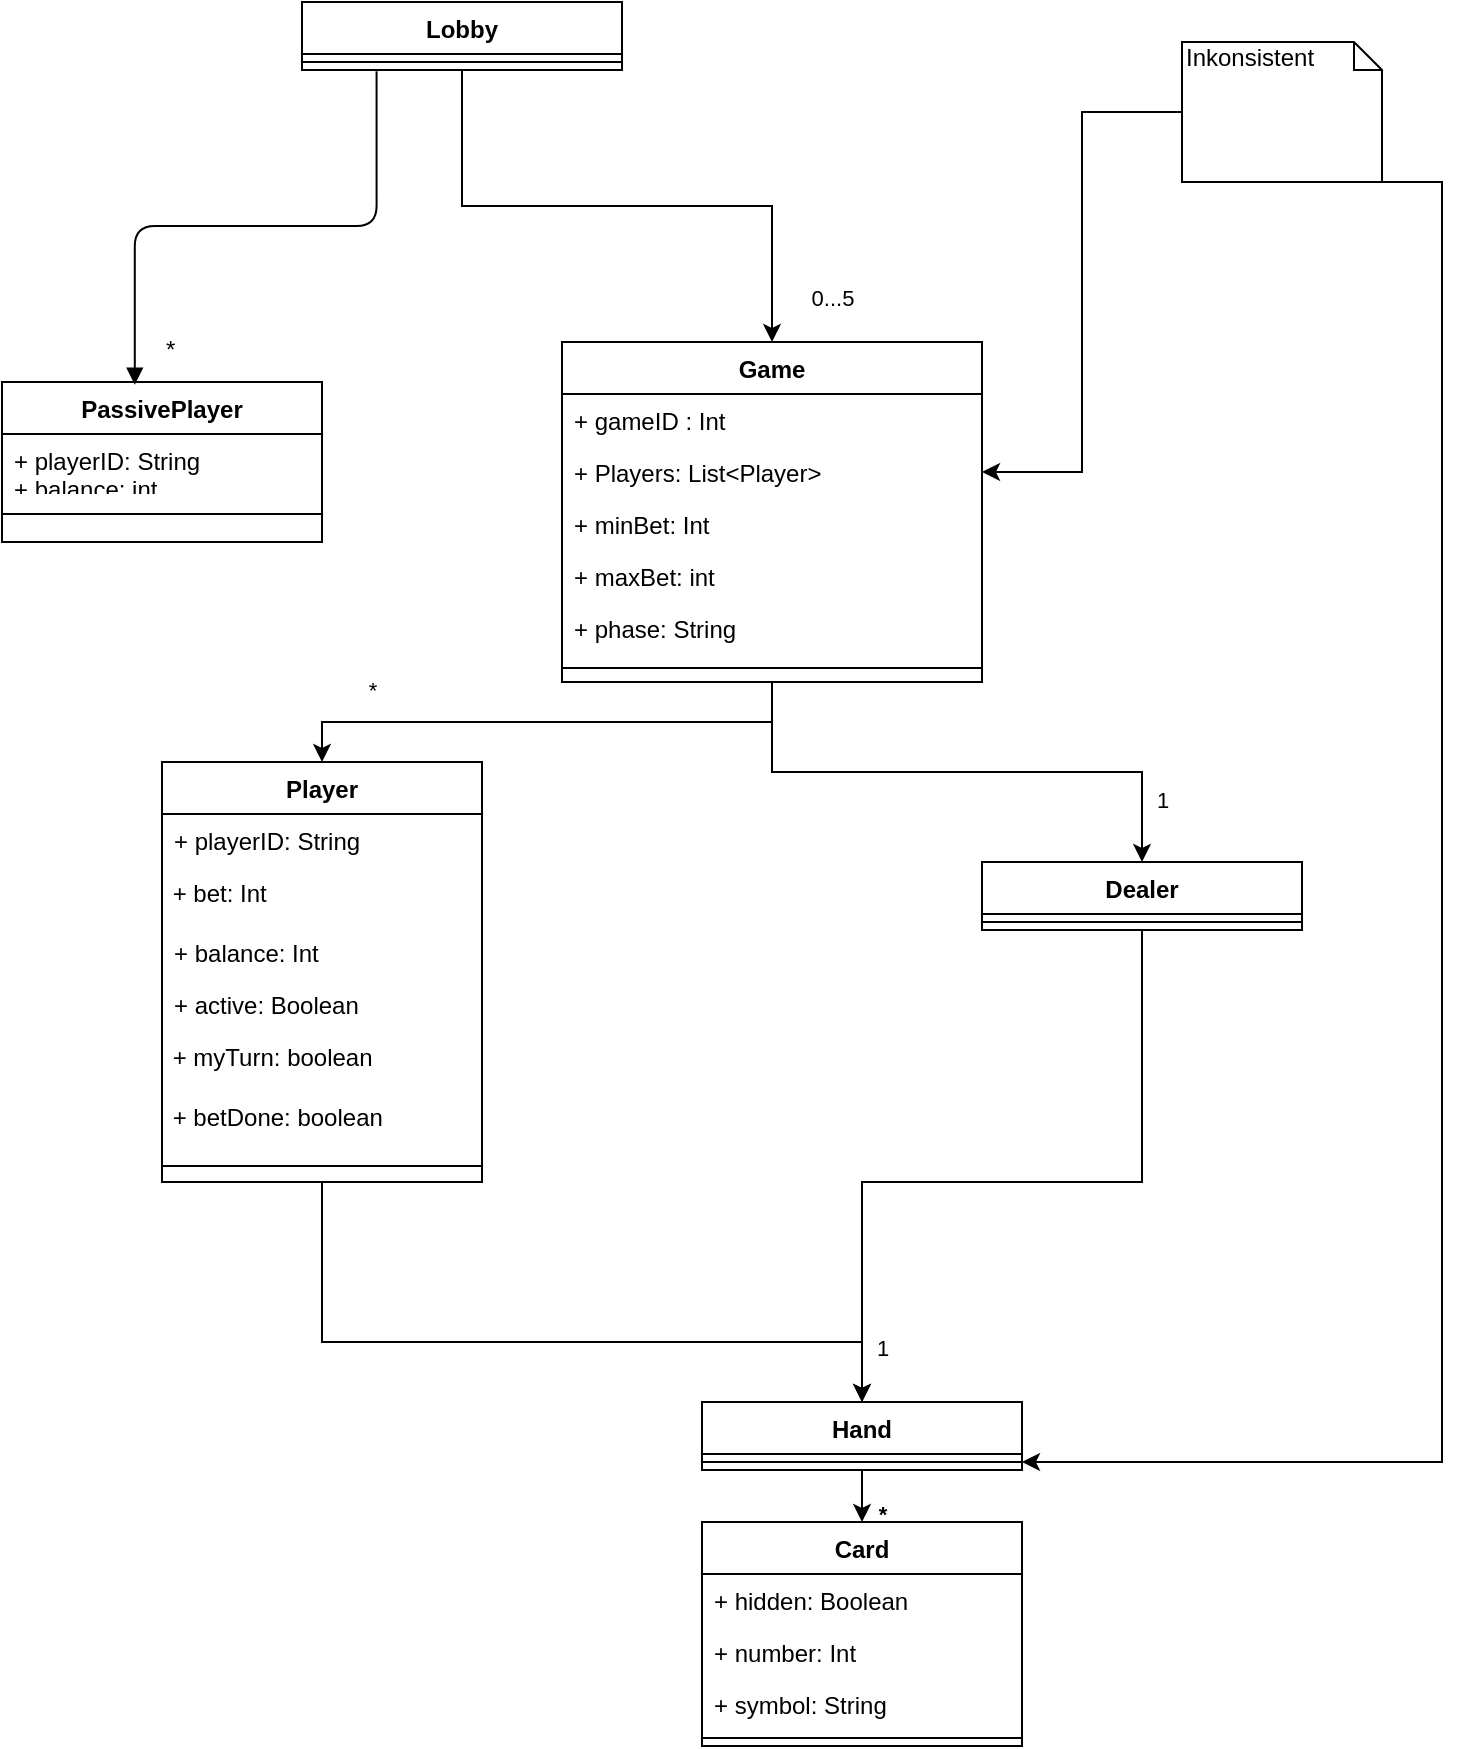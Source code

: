 <mxfile version="12.9.3" type="device"><diagram id="C5RBs43oDa-KdzZeNtuy" name="Page-1"><mxGraphModel dx="998" dy="580" grid="1" gridSize="10" guides="1" tooltips="1" connect="1" arrows="1" fold="1" page="1" pageScale="1" pageWidth="827" pageHeight="1169" math="0" shadow="0"><root><mxCell id="WIyWlLk6GJQsqaUBKTNV-0"/><mxCell id="WIyWlLk6GJQsqaUBKTNV-1" parent="WIyWlLk6GJQsqaUBKTNV-0"/><mxCell id="CVZguYdQHKXaX6ZVgDF0-37" value="&lt;span style=&quot;font-weight: normal&quot;&gt;*&lt;/span&gt;" style="edgeStyle=orthogonalEdgeStyle;rounded=0;orthogonalLoop=1;jettySize=auto;html=1;exitX=0.5;exitY=1;exitDx=0;exitDy=0;entryX=0.5;entryY=0;entryDx=0;entryDy=0;fontStyle=1" parent="WIyWlLk6GJQsqaUBKTNV-1" source="zkfFHV4jXpPFQw0GAbJ--0" target="CVZguYdQHKXaX6ZVgDF0-12" edge="1"><mxGeometry x="0.667" y="-11" relative="1" as="geometry"><mxPoint x="1" y="-5" as="offset"/></mxGeometry></mxCell><mxCell id="CVZguYdQHKXaX6ZVgDF0-38" value="1" style="edgeStyle=orthogonalEdgeStyle;rounded=0;orthogonalLoop=1;jettySize=auto;html=1;exitX=0.5;exitY=1;exitDx=0;exitDy=0;entryX=0.5;entryY=0;entryDx=0;entryDy=0;" parent="WIyWlLk6GJQsqaUBKTNV-1" source="zkfFHV4jXpPFQw0GAbJ--0" target="CVZguYdQHKXaX6ZVgDF0-24" edge="1"><mxGeometry x="0.808" y="11" relative="1" as="geometry"><mxPoint x="-1" y="-5" as="offset"/></mxGeometry></mxCell><mxCell id="zkfFHV4jXpPFQw0GAbJ--0" value="Game" style="swimlane;fontStyle=1;align=center;verticalAlign=top;childLayout=stackLayout;horizontal=1;startSize=26;horizontalStack=0;resizeParent=1;resizeLast=0;collapsible=1;marginBottom=0;rounded=0;shadow=0;strokeWidth=1;" parent="WIyWlLk6GJQsqaUBKTNV-1" vertex="1"><mxGeometry x="330" y="220" width="210" height="170" as="geometry"><mxRectangle x="220" y="120" width="160" height="26" as="alternateBounds"/></mxGeometry></mxCell><mxCell id="zkfFHV4jXpPFQw0GAbJ--1" value="+ gameID : Int" style="text;align=left;verticalAlign=top;spacingLeft=4;spacingRight=4;overflow=hidden;rotatable=0;points=[[0,0.5],[1,0.5]];portConstraint=eastwest;" parent="zkfFHV4jXpPFQw0GAbJ--0" vertex="1"><mxGeometry y="26" width="210" height="26" as="geometry"/></mxCell><mxCell id="zkfFHV4jXpPFQw0GAbJ--2" value="+ Players: List&lt;Player&gt;" style="text;align=left;verticalAlign=top;spacingLeft=4;spacingRight=4;overflow=hidden;rotatable=0;points=[[0,0.5],[1,0.5]];portConstraint=eastwest;rounded=0;shadow=0;html=0;" parent="zkfFHV4jXpPFQw0GAbJ--0" vertex="1"><mxGeometry y="52" width="210" height="26" as="geometry"/></mxCell><mxCell id="zkfFHV4jXpPFQw0GAbJ--3" value="+ minBet: Int" style="text;align=left;verticalAlign=top;spacingLeft=4;spacingRight=4;overflow=hidden;rotatable=0;points=[[0,0.5],[1,0.5]];portConstraint=eastwest;rounded=0;shadow=0;html=0;" parent="zkfFHV4jXpPFQw0GAbJ--0" vertex="1"><mxGeometry y="78" width="210" height="26" as="geometry"/></mxCell><mxCell id="CVZguYdQHKXaX6ZVgDF0-11" value="+ maxBet: int" style="text;strokeColor=none;fillColor=none;align=left;verticalAlign=top;spacingLeft=4;spacingRight=4;overflow=hidden;rotatable=0;points=[[0,0.5],[1,0.5]];portConstraint=eastwest;" parent="zkfFHV4jXpPFQw0GAbJ--0" vertex="1"><mxGeometry y="104" width="210" height="26" as="geometry"/></mxCell><mxCell id="3gh4eJoagayWCihUWcau-19" value="+ phase: String" style="text;strokeColor=none;fillColor=none;align=left;verticalAlign=top;spacingLeft=4;spacingRight=4;overflow=hidden;rotatable=0;points=[[0,0.5],[1,0.5]];portConstraint=eastwest;" vertex="1" parent="zkfFHV4jXpPFQw0GAbJ--0"><mxGeometry y="130" width="210" height="26" as="geometry"/></mxCell><mxCell id="zkfFHV4jXpPFQw0GAbJ--4" value="" style="line;html=1;strokeWidth=1;align=left;verticalAlign=middle;spacingTop=-1;spacingLeft=3;spacingRight=3;rotatable=0;labelPosition=right;points=[];portConstraint=eastwest;" parent="zkfFHV4jXpPFQw0GAbJ--0" vertex="1"><mxGeometry y="156" width="210" height="14" as="geometry"/></mxCell><mxCell id="CVZguYdQHKXaX6ZVgDF0-36" style="edgeStyle=orthogonalEdgeStyle;rounded=0;orthogonalLoop=1;jettySize=auto;html=1;exitX=0.5;exitY=1;exitDx=0;exitDy=0;entryX=0.5;entryY=0;entryDx=0;entryDy=0;" parent="WIyWlLk6GJQsqaUBKTNV-1" source="CVZguYdQHKXaX6ZVgDF0-12" target="CVZguYdQHKXaX6ZVgDF0-28" edge="1"><mxGeometry relative="1" as="geometry"><Array as="points"><mxPoint x="210" y="720"/><mxPoint x="480" y="720"/></Array></mxGeometry></mxCell><mxCell id="CVZguYdQHKXaX6ZVgDF0-39" value="1" style="edgeStyle=orthogonalEdgeStyle;rounded=0;orthogonalLoop=1;jettySize=auto;html=1;exitX=0.5;exitY=1;exitDx=0;exitDy=0;entryX=0.5;entryY=0;entryDx=0;entryDy=0;" parent="WIyWlLk6GJQsqaUBKTNV-1" source="CVZguYdQHKXaX6ZVgDF0-24" target="CVZguYdQHKXaX6ZVgDF0-28" edge="1"><mxGeometry x="0.855" y="10" relative="1" as="geometry"><Array as="points"><mxPoint x="620" y="640"/><mxPoint x="480" y="640"/></Array><mxPoint as="offset"/></mxGeometry></mxCell><mxCell id="CVZguYdQHKXaX6ZVgDF0-40" value="*" style="edgeStyle=orthogonalEdgeStyle;rounded=0;orthogonalLoop=1;jettySize=auto;html=1;exitX=0.5;exitY=1;exitDx=0;exitDy=0;entryX=0.5;entryY=0;entryDx=0;entryDy=0;fontStyle=1" parent="WIyWlLk6GJQsqaUBKTNV-1" source="CVZguYdQHKXaX6ZVgDF0-28" target="CVZguYdQHKXaX6ZVgDF0-18" edge="1"><mxGeometry x="0.697" y="10" relative="1" as="geometry"><mxPoint as="offset"/></mxGeometry></mxCell><mxCell id="CVZguYdQHKXaX6ZVgDF0-45" value="0...5" style="edgeStyle=orthogonalEdgeStyle;rounded=0;orthogonalLoop=1;jettySize=auto;html=1;exitX=0.5;exitY=1;exitDx=0;exitDy=0;entryX=0.5;entryY=0;entryDx=0;entryDy=0;" parent="WIyWlLk6GJQsqaUBKTNV-1" source="CVZguYdQHKXaX6ZVgDF0-41" target="zkfFHV4jXpPFQw0GAbJ--0" edge="1"><mxGeometry x="0.85" y="30" relative="1" as="geometry"><mxPoint as="offset"/></mxGeometry></mxCell><mxCell id="CVZguYdQHKXaX6ZVgDF0-41" value="Lobby" style="swimlane;fontStyle=1;align=center;verticalAlign=top;childLayout=stackLayout;horizontal=1;startSize=26;horizontalStack=0;resizeParent=1;resizeParentMax=0;resizeLast=0;collapsible=1;marginBottom=0;" parent="WIyWlLk6GJQsqaUBKTNV-1" vertex="1"><mxGeometry x="200" y="50" width="160" height="34" as="geometry"/></mxCell><mxCell id="CVZguYdQHKXaX6ZVgDF0-43" value="" style="line;strokeWidth=1;fillColor=none;align=left;verticalAlign=middle;spacingTop=-1;spacingLeft=3;spacingRight=3;rotatable=0;labelPosition=right;points=[];portConstraint=eastwest;" parent="CVZguYdQHKXaX6ZVgDF0-41" vertex="1"><mxGeometry y="26" width="160" height="8" as="geometry"/></mxCell><mxCell id="CVZguYdQHKXaX6ZVgDF0-48" style="edgeStyle=orthogonalEdgeStyle;rounded=0;orthogonalLoop=1;jettySize=auto;html=1;exitX=0;exitY=0.5;exitDx=0;exitDy=0;exitPerimeter=0;entryX=1;entryY=0.5;entryDx=0;entryDy=0;" parent="WIyWlLk6GJQsqaUBKTNV-1" source="CVZguYdQHKXaX6ZVgDF0-47" target="zkfFHV4jXpPFQw0GAbJ--2" edge="1"><mxGeometry relative="1" as="geometry"/></mxCell><mxCell id="CVZguYdQHKXaX6ZVgDF0-49" style="edgeStyle=orthogonalEdgeStyle;rounded=0;orthogonalLoop=1;jettySize=auto;html=1;exitX=1;exitY=0.714;exitDx=0;exitDy=0;exitPerimeter=0;entryX=1;entryY=0.5;entryDx=0;entryDy=0;entryPerimeter=0;" parent="WIyWlLk6GJQsqaUBKTNV-1" source="CVZguYdQHKXaX6ZVgDF0-47" target="CVZguYdQHKXaX6ZVgDF0-30" edge="1"><mxGeometry relative="1" as="geometry"><Array as="points"><mxPoint x="740" y="140"/><mxPoint x="770" y="140"/><mxPoint x="770" y="780"/></Array></mxGeometry></mxCell><mxCell id="CVZguYdQHKXaX6ZVgDF0-47" value="Inkonsistent" style="shape=note;whiteSpace=wrap;html=1;size=14;verticalAlign=top;align=left;spacingTop=-6;" parent="WIyWlLk6GJQsqaUBKTNV-1" vertex="1"><mxGeometry x="640" y="70" width="100" height="70" as="geometry"/></mxCell><mxCell id="3gh4eJoagayWCihUWcau-11" value="PassivePlayer" style="swimlane;fontStyle=1;align=center;verticalAlign=top;childLayout=stackLayout;horizontal=1;startSize=26;horizontalStack=0;resizeParent=1;resizeParentMax=0;resizeLast=0;collapsible=1;marginBottom=0;" vertex="1" parent="WIyWlLk6GJQsqaUBKTNV-1"><mxGeometry x="50" y="240" width="160" height="80" as="geometry"/></mxCell><mxCell id="3gh4eJoagayWCihUWcau-12" value="+ playerID: String&#10;+ balance: int&#10;" style="text;strokeColor=none;fillColor=none;align=left;verticalAlign=top;spacingLeft=4;spacingRight=4;overflow=hidden;rotatable=0;points=[[0,0.5],[1,0.5]];portConstraint=eastwest;" vertex="1" parent="3gh4eJoagayWCihUWcau-11"><mxGeometry y="26" width="160" height="26" as="geometry"/></mxCell><mxCell id="3gh4eJoagayWCihUWcau-13" value="" style="line;strokeWidth=1;fillColor=none;align=left;verticalAlign=middle;spacingTop=-1;spacingLeft=3;spacingRight=3;rotatable=0;labelPosition=right;points=[];portConstraint=eastwest;" vertex="1" parent="3gh4eJoagayWCihUWcau-11"><mxGeometry y="52" width="160" height="28" as="geometry"/></mxCell><mxCell id="3gh4eJoagayWCihUWcau-15" value="" style="endArrow=block;endFill=1;html=1;edgeStyle=orthogonalEdgeStyle;align=left;verticalAlign=top;exitX=0.233;exitY=1.075;exitDx=0;exitDy=0;exitPerimeter=0;entryX=0.415;entryY=0.017;entryDx=0;entryDy=0;entryPerimeter=0;" edge="1" parent="WIyWlLk6GJQsqaUBKTNV-1" source="CVZguYdQHKXaX6ZVgDF0-43" target="3gh4eJoagayWCihUWcau-11"><mxGeometry x="-1" relative="1" as="geometry"><mxPoint x="140" y="150" as="sourcePoint"/><mxPoint x="300" y="150" as="targetPoint"/></mxGeometry></mxCell><mxCell id="3gh4eJoagayWCihUWcau-16" value="" style="resizable=0;html=1;align=left;verticalAlign=bottom;labelBackgroundColor=#ffffff;fontSize=10;" connectable="0" vertex="1" parent="3gh4eJoagayWCihUWcau-15"><mxGeometry x="-1" relative="1" as="geometry"/></mxCell><mxCell id="3gh4eJoagayWCihUWcau-18" value="*" style="text;html=1;" vertex="1" parent="WIyWlLk6GJQsqaUBKTNV-1"><mxGeometry x="130" y="210" width="50" height="30" as="geometry"/></mxCell><mxCell id="CVZguYdQHKXaX6ZVgDF0-18" value="Card" style="swimlane;fontStyle=1;align=center;verticalAlign=top;childLayout=stackLayout;horizontal=1;startSize=26;horizontalStack=0;resizeParent=1;resizeParentMax=0;resizeLast=0;collapsible=1;marginBottom=0;" parent="WIyWlLk6GJQsqaUBKTNV-1" vertex="1"><mxGeometry x="400" y="810" width="160" height="112" as="geometry"/></mxCell><mxCell id="CVZguYdQHKXaX6ZVgDF0-23" value="+ hidden: Boolean" style="text;strokeColor=none;fillColor=none;align=left;verticalAlign=top;spacingLeft=4;spacingRight=4;overflow=hidden;rotatable=0;points=[[0,0.5],[1,0.5]];portConstraint=eastwest;" parent="CVZguYdQHKXaX6ZVgDF0-18" vertex="1"><mxGeometry y="26" width="160" height="26" as="geometry"/></mxCell><mxCell id="CVZguYdQHKXaX6ZVgDF0-22" value="+ number: Int" style="text;strokeColor=none;fillColor=none;align=left;verticalAlign=top;spacingLeft=4;spacingRight=4;overflow=hidden;rotatable=0;points=[[0,0.5],[1,0.5]];portConstraint=eastwest;" parent="CVZguYdQHKXaX6ZVgDF0-18" vertex="1"><mxGeometry y="52" width="160" height="26" as="geometry"/></mxCell><mxCell id="CVZguYdQHKXaX6ZVgDF0-19" value="+ symbol: String" style="text;strokeColor=none;fillColor=none;align=left;verticalAlign=top;spacingLeft=4;spacingRight=4;overflow=hidden;rotatable=0;points=[[0,0.5],[1,0.5]];portConstraint=eastwest;" parent="CVZguYdQHKXaX6ZVgDF0-18" vertex="1"><mxGeometry y="78" width="160" height="26" as="geometry"/></mxCell><mxCell id="CVZguYdQHKXaX6ZVgDF0-20" value="" style="line;strokeWidth=1;fillColor=none;align=left;verticalAlign=middle;spacingTop=-1;spacingLeft=3;spacingRight=3;rotatable=0;labelPosition=right;points=[];portConstraint=eastwest;" parent="CVZguYdQHKXaX6ZVgDF0-18" vertex="1"><mxGeometry y="104" width="160" height="8" as="geometry"/></mxCell><mxCell id="CVZguYdQHKXaX6ZVgDF0-24" value="Dealer" style="swimlane;fontStyle=1;align=center;verticalAlign=top;childLayout=stackLayout;horizontal=1;startSize=26;horizontalStack=0;resizeParent=1;resizeParentMax=0;resizeLast=0;collapsible=1;marginBottom=0;" parent="WIyWlLk6GJQsqaUBKTNV-1" vertex="1"><mxGeometry x="540" y="480" width="160" height="34" as="geometry"/></mxCell><mxCell id="CVZguYdQHKXaX6ZVgDF0-26" value="" style="line;strokeWidth=1;fillColor=none;align=left;verticalAlign=middle;spacingTop=-1;spacingLeft=3;spacingRight=3;rotatable=0;labelPosition=right;points=[];portConstraint=eastwest;" parent="CVZguYdQHKXaX6ZVgDF0-24" vertex="1"><mxGeometry y="26" width="160" height="8" as="geometry"/></mxCell><mxCell id="CVZguYdQHKXaX6ZVgDF0-28" value="Hand" style="swimlane;fontStyle=1;align=center;verticalAlign=top;childLayout=stackLayout;horizontal=1;startSize=26;horizontalStack=0;resizeParent=1;resizeParentMax=0;resizeLast=0;collapsible=1;marginBottom=0;" parent="WIyWlLk6GJQsqaUBKTNV-1" vertex="1"><mxGeometry x="400" y="750" width="160" height="34" as="geometry"/></mxCell><mxCell id="CVZguYdQHKXaX6ZVgDF0-30" value="" style="line;strokeWidth=1;fillColor=none;align=left;verticalAlign=middle;spacingTop=-1;spacingLeft=3;spacingRight=3;rotatable=0;labelPosition=right;points=[];portConstraint=eastwest;" parent="CVZguYdQHKXaX6ZVgDF0-28" vertex="1"><mxGeometry y="26" width="160" height="8" as="geometry"/></mxCell><mxCell id="CVZguYdQHKXaX6ZVgDF0-12" value="Player" style="swimlane;fontStyle=1;align=center;verticalAlign=top;childLayout=stackLayout;horizontal=1;startSize=26;horizontalStack=0;resizeParent=1;resizeParentMax=0;resizeLast=0;collapsible=1;marginBottom=0;" parent="WIyWlLk6GJQsqaUBKTNV-1" vertex="1"><mxGeometry x="130" y="430" width="160" height="210" as="geometry"/></mxCell><mxCell id="CVZguYdQHKXaX6ZVgDF0-13" value="+ playerID: String" style="text;strokeColor=none;fillColor=none;align=left;verticalAlign=top;spacingLeft=4;spacingRight=4;overflow=hidden;rotatable=0;points=[[0,0.5],[1,0.5]];portConstraint=eastwest;" parent="CVZguYdQHKXaX6ZVgDF0-12" vertex="1"><mxGeometry y="26" width="160" height="26" as="geometry"/></mxCell><mxCell id="54ePiCWBiO2SJeQPcBTC-0" value="&amp;nbsp;+ bet: Int" style="text;html=1;" parent="CVZguYdQHKXaX6ZVgDF0-12" vertex="1"><mxGeometry y="52" width="160" height="30" as="geometry"/></mxCell><mxCell id="CVZguYdQHKXaX6ZVgDF0-16" value="+ balance: Int" style="text;strokeColor=none;fillColor=none;align=left;verticalAlign=top;spacingLeft=4;spacingRight=4;overflow=hidden;rotatable=0;points=[[0,0.5],[1,0.5]];portConstraint=eastwest;" parent="CVZguYdQHKXaX6ZVgDF0-12" vertex="1"><mxGeometry y="82" width="160" height="26" as="geometry"/></mxCell><mxCell id="CVZguYdQHKXaX6ZVgDF0-17" value="+ active: Boolean" style="text;strokeColor=none;fillColor=none;align=left;verticalAlign=top;spacingLeft=4;spacingRight=4;overflow=hidden;rotatable=0;points=[[0,0.5],[1,0.5]];portConstraint=eastwest;" parent="CVZguYdQHKXaX6ZVgDF0-12" vertex="1"><mxGeometry y="108" width="160" height="26" as="geometry"/></mxCell><mxCell id="3gh4eJoagayWCihUWcau-26" value="&amp;nbsp;+ myTurn: boolean" style="text;html=1;" vertex="1" parent="CVZguYdQHKXaX6ZVgDF0-12"><mxGeometry y="134" width="160" height="30" as="geometry"/></mxCell><mxCell id="3gh4eJoagayWCihUWcau-27" value="&amp;nbsp;+ betDone: boolean" style="text;html=1;" vertex="1" parent="CVZguYdQHKXaX6ZVgDF0-12"><mxGeometry y="164" width="160" height="30" as="geometry"/></mxCell><mxCell id="CVZguYdQHKXaX6ZVgDF0-14" value="" style="line;strokeWidth=1;fillColor=none;align=left;verticalAlign=middle;spacingTop=-1;spacingLeft=3;spacingRight=3;rotatable=0;labelPosition=right;points=[];portConstraint=eastwest;" parent="CVZguYdQHKXaX6ZVgDF0-12" vertex="1"><mxGeometry y="194" width="160" height="16" as="geometry"/></mxCell></root></mxGraphModel></diagram></mxfile>